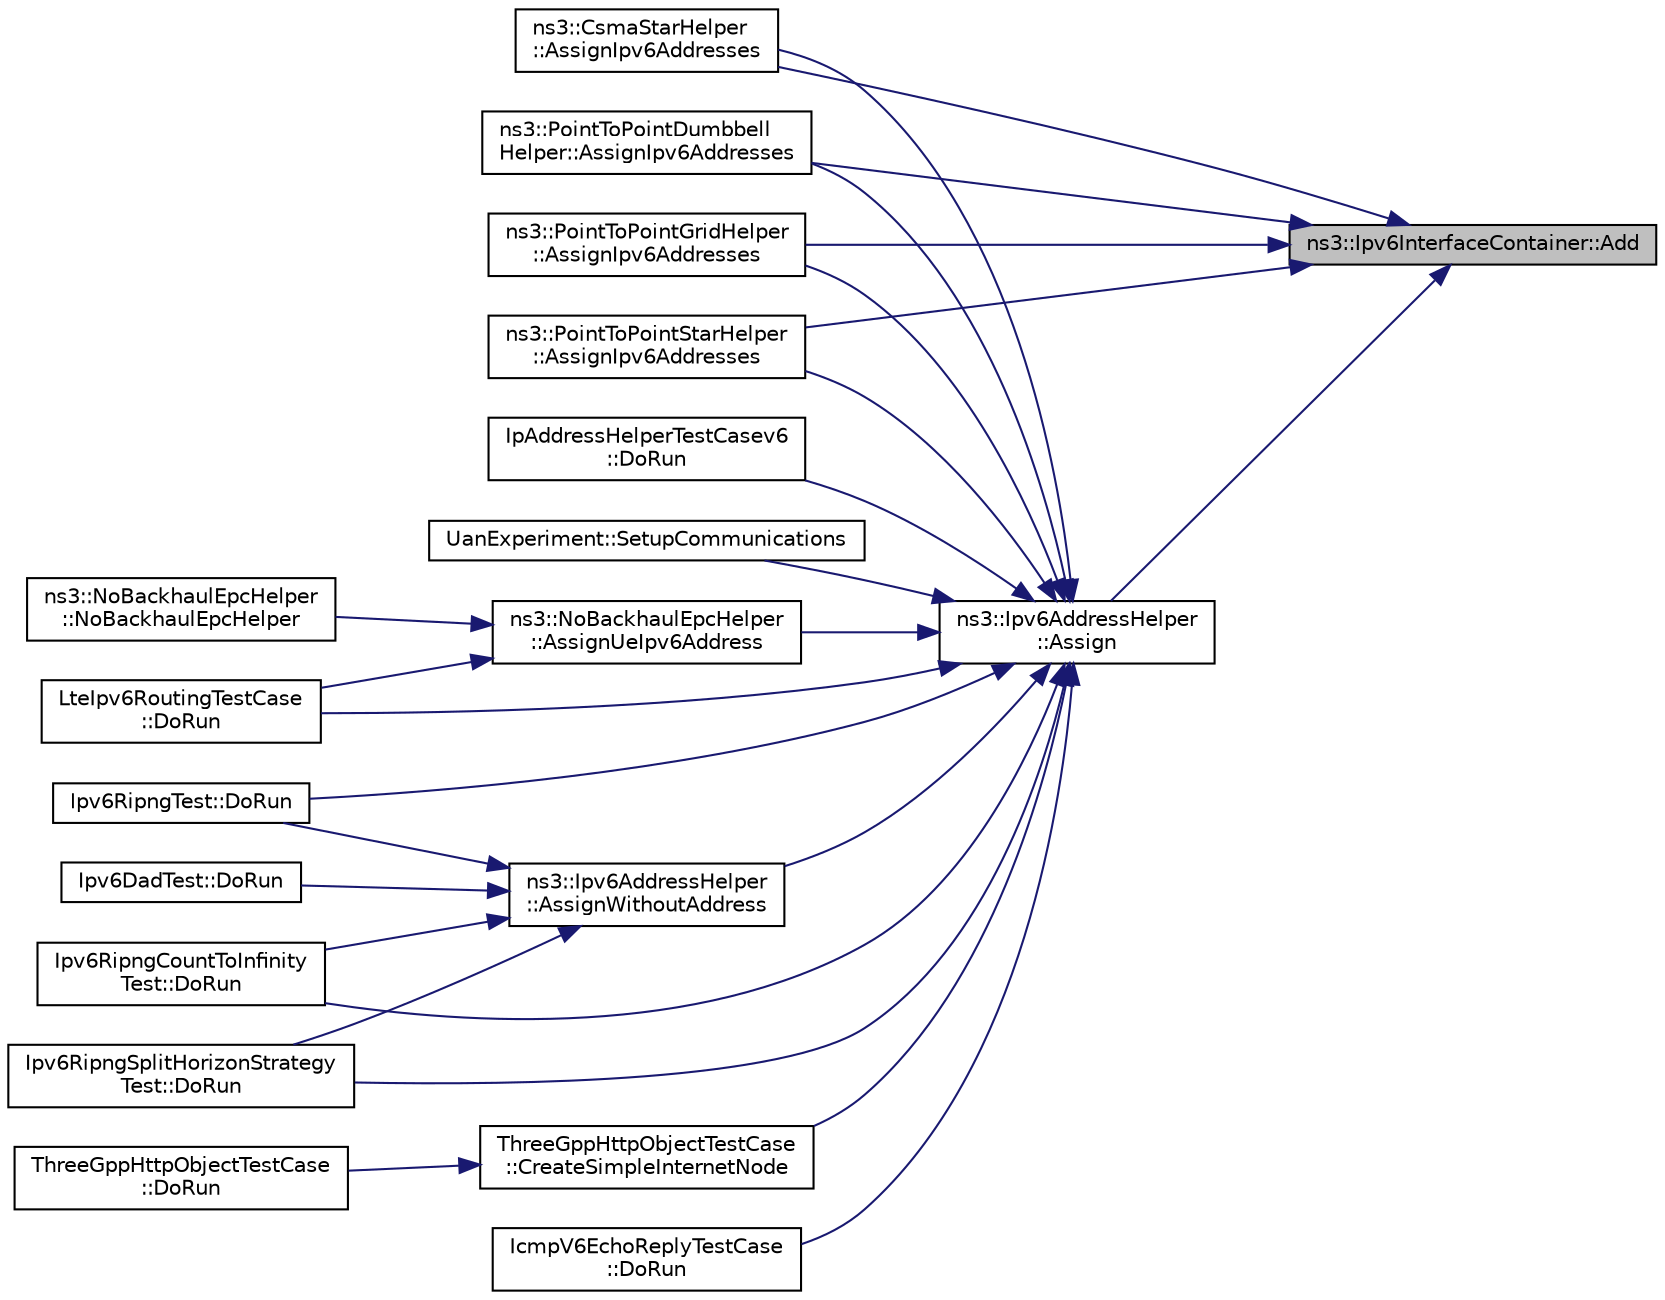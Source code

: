 digraph "ns3::Ipv6InterfaceContainer::Add"
{
 // LATEX_PDF_SIZE
  edge [fontname="Helvetica",fontsize="10",labelfontname="Helvetica",labelfontsize="10"];
  node [fontname="Helvetica",fontsize="10",shape=record];
  rankdir="RL";
  Node1 [label="ns3::Ipv6InterfaceContainer::Add",height=0.2,width=0.4,color="black", fillcolor="grey75", style="filled", fontcolor="black",tooltip="Add a couple IPv6/interface."];
  Node1 -> Node2 [dir="back",color="midnightblue",fontsize="10",style="solid",fontname="Helvetica"];
  Node2 [label="ns3::Ipv6AddressHelper\l::Assign",height=0.2,width=0.4,color="black", fillcolor="white", style="filled",URL="$classns3_1_1_ipv6_address_helper.html#aad4685588aea1757beaf881bc4157912",tooltip="Allocate an Ipv6InterfaceContainer with auto-assigned addresses."];
  Node2 -> Node3 [dir="back",color="midnightblue",fontsize="10",style="solid",fontname="Helvetica"];
  Node3 [label="ns3::CsmaStarHelper\l::AssignIpv6Addresses",height=0.2,width=0.4,color="black", fillcolor="white", style="filled",URL="$classns3_1_1_csma_star_helper.html#a0ff467c2d76ed22673aa7b16e319ab7b",tooltip=" "];
  Node2 -> Node4 [dir="back",color="midnightblue",fontsize="10",style="solid",fontname="Helvetica"];
  Node4 [label="ns3::PointToPointDumbbell\lHelper::AssignIpv6Addresses",height=0.2,width=0.4,color="black", fillcolor="white", style="filled",URL="$classns3_1_1_point_to_point_dumbbell_helper.html#ad8dfcb5147e9b4eddc9460780f96628c",tooltip=" "];
  Node2 -> Node5 [dir="back",color="midnightblue",fontsize="10",style="solid",fontname="Helvetica"];
  Node5 [label="ns3::PointToPointGridHelper\l::AssignIpv6Addresses",height=0.2,width=0.4,color="black", fillcolor="white", style="filled",URL="$classns3_1_1_point_to_point_grid_helper.html#a14989a2160bb0fe95af28cc59f1fd4ef",tooltip="Assigns Ipv6 addresses to all the row and column interfaces."];
  Node2 -> Node6 [dir="back",color="midnightblue",fontsize="10",style="solid",fontname="Helvetica"];
  Node6 [label="ns3::PointToPointStarHelper\l::AssignIpv6Addresses",height=0.2,width=0.4,color="black", fillcolor="white", style="filled",URL="$classns3_1_1_point_to_point_star_helper.html#a9a3381195fbbba9e1e5f1e3213270e48",tooltip=" "];
  Node2 -> Node7 [dir="back",color="midnightblue",fontsize="10",style="solid",fontname="Helvetica"];
  Node7 [label="ns3::NoBackhaulEpcHelper\l::AssignUeIpv6Address",height=0.2,width=0.4,color="black", fillcolor="white", style="filled",URL="$classns3_1_1_no_backhaul_epc_helper.html#a03071aeb98566d7adc321803b02c4c80",tooltip="Assign IPv6 addresses to UE devices."];
  Node7 -> Node8 [dir="back",color="midnightblue",fontsize="10",style="solid",fontname="Helvetica"];
  Node8 [label="ns3::NoBackhaulEpcHelper\l::NoBackhaulEpcHelper",height=0.2,width=0.4,color="black", fillcolor="white", style="filled",URL="$classns3_1_1_no_backhaul_epc_helper.html#a8822666431eefe3a78ba2a0bf4ca1bae",tooltip="Constructor."];
  Node7 -> Node9 [dir="back",color="midnightblue",fontsize="10",style="solid",fontname="Helvetica"];
  Node9 [label="LteIpv6RoutingTestCase\l::DoRun",height=0.2,width=0.4,color="black", fillcolor="white", style="filled",URL="$class_lte_ipv6_routing_test_case.html#a346533727aeb404f4eef06a2a8c41d5d",tooltip="Implementation to actually run this TestCase."];
  Node2 -> Node10 [dir="back",color="midnightblue",fontsize="10",style="solid",fontname="Helvetica"];
  Node10 [label="ns3::Ipv6AddressHelper\l::AssignWithoutAddress",height=0.2,width=0.4,color="black", fillcolor="white", style="filled",URL="$classns3_1_1_ipv6_address_helper.html#a11d807b801198006c7be96bac61d44ac",tooltip="Allocate an Ipv6InterfaceContainer but do not assign any IPv6 addresses."];
  Node10 -> Node11 [dir="back",color="midnightblue",fontsize="10",style="solid",fontname="Helvetica"];
  Node11 [label="Ipv6DadTest::DoRun",height=0.2,width=0.4,color="black", fillcolor="white", style="filled",URL="$class_ipv6_dad_test.html#aca1d6689409ec28fc57b14e02f8fc26b",tooltip="Implementation to actually run this TestCase."];
  Node10 -> Node12 [dir="back",color="midnightblue",fontsize="10",style="solid",fontname="Helvetica"];
  Node12 [label="Ipv6RipngTest::DoRun",height=0.2,width=0.4,color="black", fillcolor="white", style="filled",URL="$class_ipv6_ripng_test.html#a17887a8153acca820752d31c2b49ac50",tooltip="Implementation to actually run this TestCase."];
  Node10 -> Node13 [dir="back",color="midnightblue",fontsize="10",style="solid",fontname="Helvetica"];
  Node13 [label="Ipv6RipngCountToInfinity\lTest::DoRun",height=0.2,width=0.4,color="black", fillcolor="white", style="filled",URL="$class_ipv6_ripng_count_to_infinity_test.html#af62c0342d626eafa5b632b92c8636eb3",tooltip="Implementation to actually run this TestCase."];
  Node10 -> Node14 [dir="back",color="midnightblue",fontsize="10",style="solid",fontname="Helvetica"];
  Node14 [label="Ipv6RipngSplitHorizonStrategy\lTest::DoRun",height=0.2,width=0.4,color="black", fillcolor="white", style="filled",URL="$class_ipv6_ripng_split_horizon_strategy_test.html#a8e3dad1362842eedd70ef21bff0a75c5",tooltip="Implementation to actually run this TestCase."];
  Node2 -> Node15 [dir="back",color="midnightblue",fontsize="10",style="solid",fontname="Helvetica"];
  Node15 [label="ThreeGppHttpObjectTestCase\l::CreateSimpleInternetNode",height=0.2,width=0.4,color="black", fillcolor="white", style="filled",URL="$class_three_gpp_http_object_test_case.html#a8d61a770a47e18e6c1f0aa914828f1c5",tooltip="Creates a Node, complete with a TCP/IP stack and address assignment."];
  Node15 -> Node16 [dir="back",color="midnightblue",fontsize="10",style="solid",fontname="Helvetica"];
  Node16 [label="ThreeGppHttpObjectTestCase\l::DoRun",height=0.2,width=0.4,color="black", fillcolor="white", style="filled",URL="$class_three_gpp_http_object_test_case.html#a41234f035937ee1b044864f3db643b7d",tooltip="Implementation to actually run this TestCase."];
  Node2 -> Node17 [dir="back",color="midnightblue",fontsize="10",style="solid",fontname="Helvetica"];
  Node17 [label="IcmpV6EchoReplyTestCase\l::DoRun",height=0.2,width=0.4,color="black", fillcolor="white", style="filled",URL="$class_icmp_v6_echo_reply_test_case.html#aeb51729abf2617c2adf993a518e79282",tooltip="Implementation to actually run this TestCase."];
  Node2 -> Node18 [dir="back",color="midnightblue",fontsize="10",style="solid",fontname="Helvetica"];
  Node18 [label="IpAddressHelperTestCasev6\l::DoRun",height=0.2,width=0.4,color="black", fillcolor="white", style="filled",URL="$class_ip_address_helper_test_casev6.html#a784cec04a31e92a998b06becb3538e2d",tooltip="Implementation to actually run this TestCase."];
  Node2 -> Node12 [dir="back",color="midnightblue",fontsize="10",style="solid",fontname="Helvetica"];
  Node2 -> Node13 [dir="back",color="midnightblue",fontsize="10",style="solid",fontname="Helvetica"];
  Node2 -> Node14 [dir="back",color="midnightblue",fontsize="10",style="solid",fontname="Helvetica"];
  Node2 -> Node9 [dir="back",color="midnightblue",fontsize="10",style="solid",fontname="Helvetica"];
  Node2 -> Node19 [dir="back",color="midnightblue",fontsize="10",style="solid",fontname="Helvetica"];
  Node19 [label="UanExperiment::SetupCommunications",height=0.2,width=0.4,color="black", fillcolor="white", style="filled",URL="$class_uan_experiment.html#a908ec4a08805d3d723087a4aa8a8722e",tooltip="Set the UAN nodes communication channels."];
  Node1 -> Node3 [dir="back",color="midnightblue",fontsize="10",style="solid",fontname="Helvetica"];
  Node1 -> Node4 [dir="back",color="midnightblue",fontsize="10",style="solid",fontname="Helvetica"];
  Node1 -> Node5 [dir="back",color="midnightblue",fontsize="10",style="solid",fontname="Helvetica"];
  Node1 -> Node6 [dir="back",color="midnightblue",fontsize="10",style="solid",fontname="Helvetica"];
}
